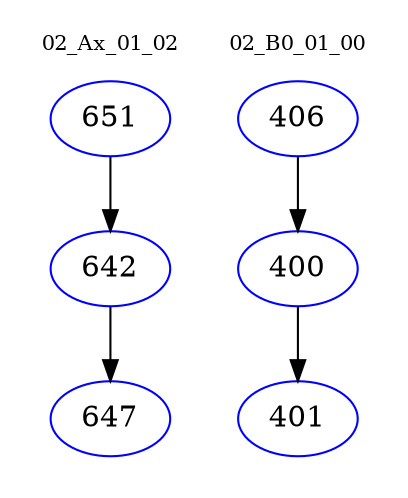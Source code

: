 digraph{
subgraph cluster_0 {
color = white
label = "02_Ax_01_02";
fontsize=10;
T0_651 [label="651", color="blue"]
T0_651 -> T0_642 [color="black"]
T0_642 [label="642", color="blue"]
T0_642 -> T0_647 [color="black"]
T0_647 [label="647", color="blue"]
}
subgraph cluster_1 {
color = white
label = "02_B0_01_00";
fontsize=10;
T1_406 [label="406", color="blue"]
T1_406 -> T1_400 [color="black"]
T1_400 [label="400", color="blue"]
T1_400 -> T1_401 [color="black"]
T1_401 [label="401", color="blue"]
}
}
